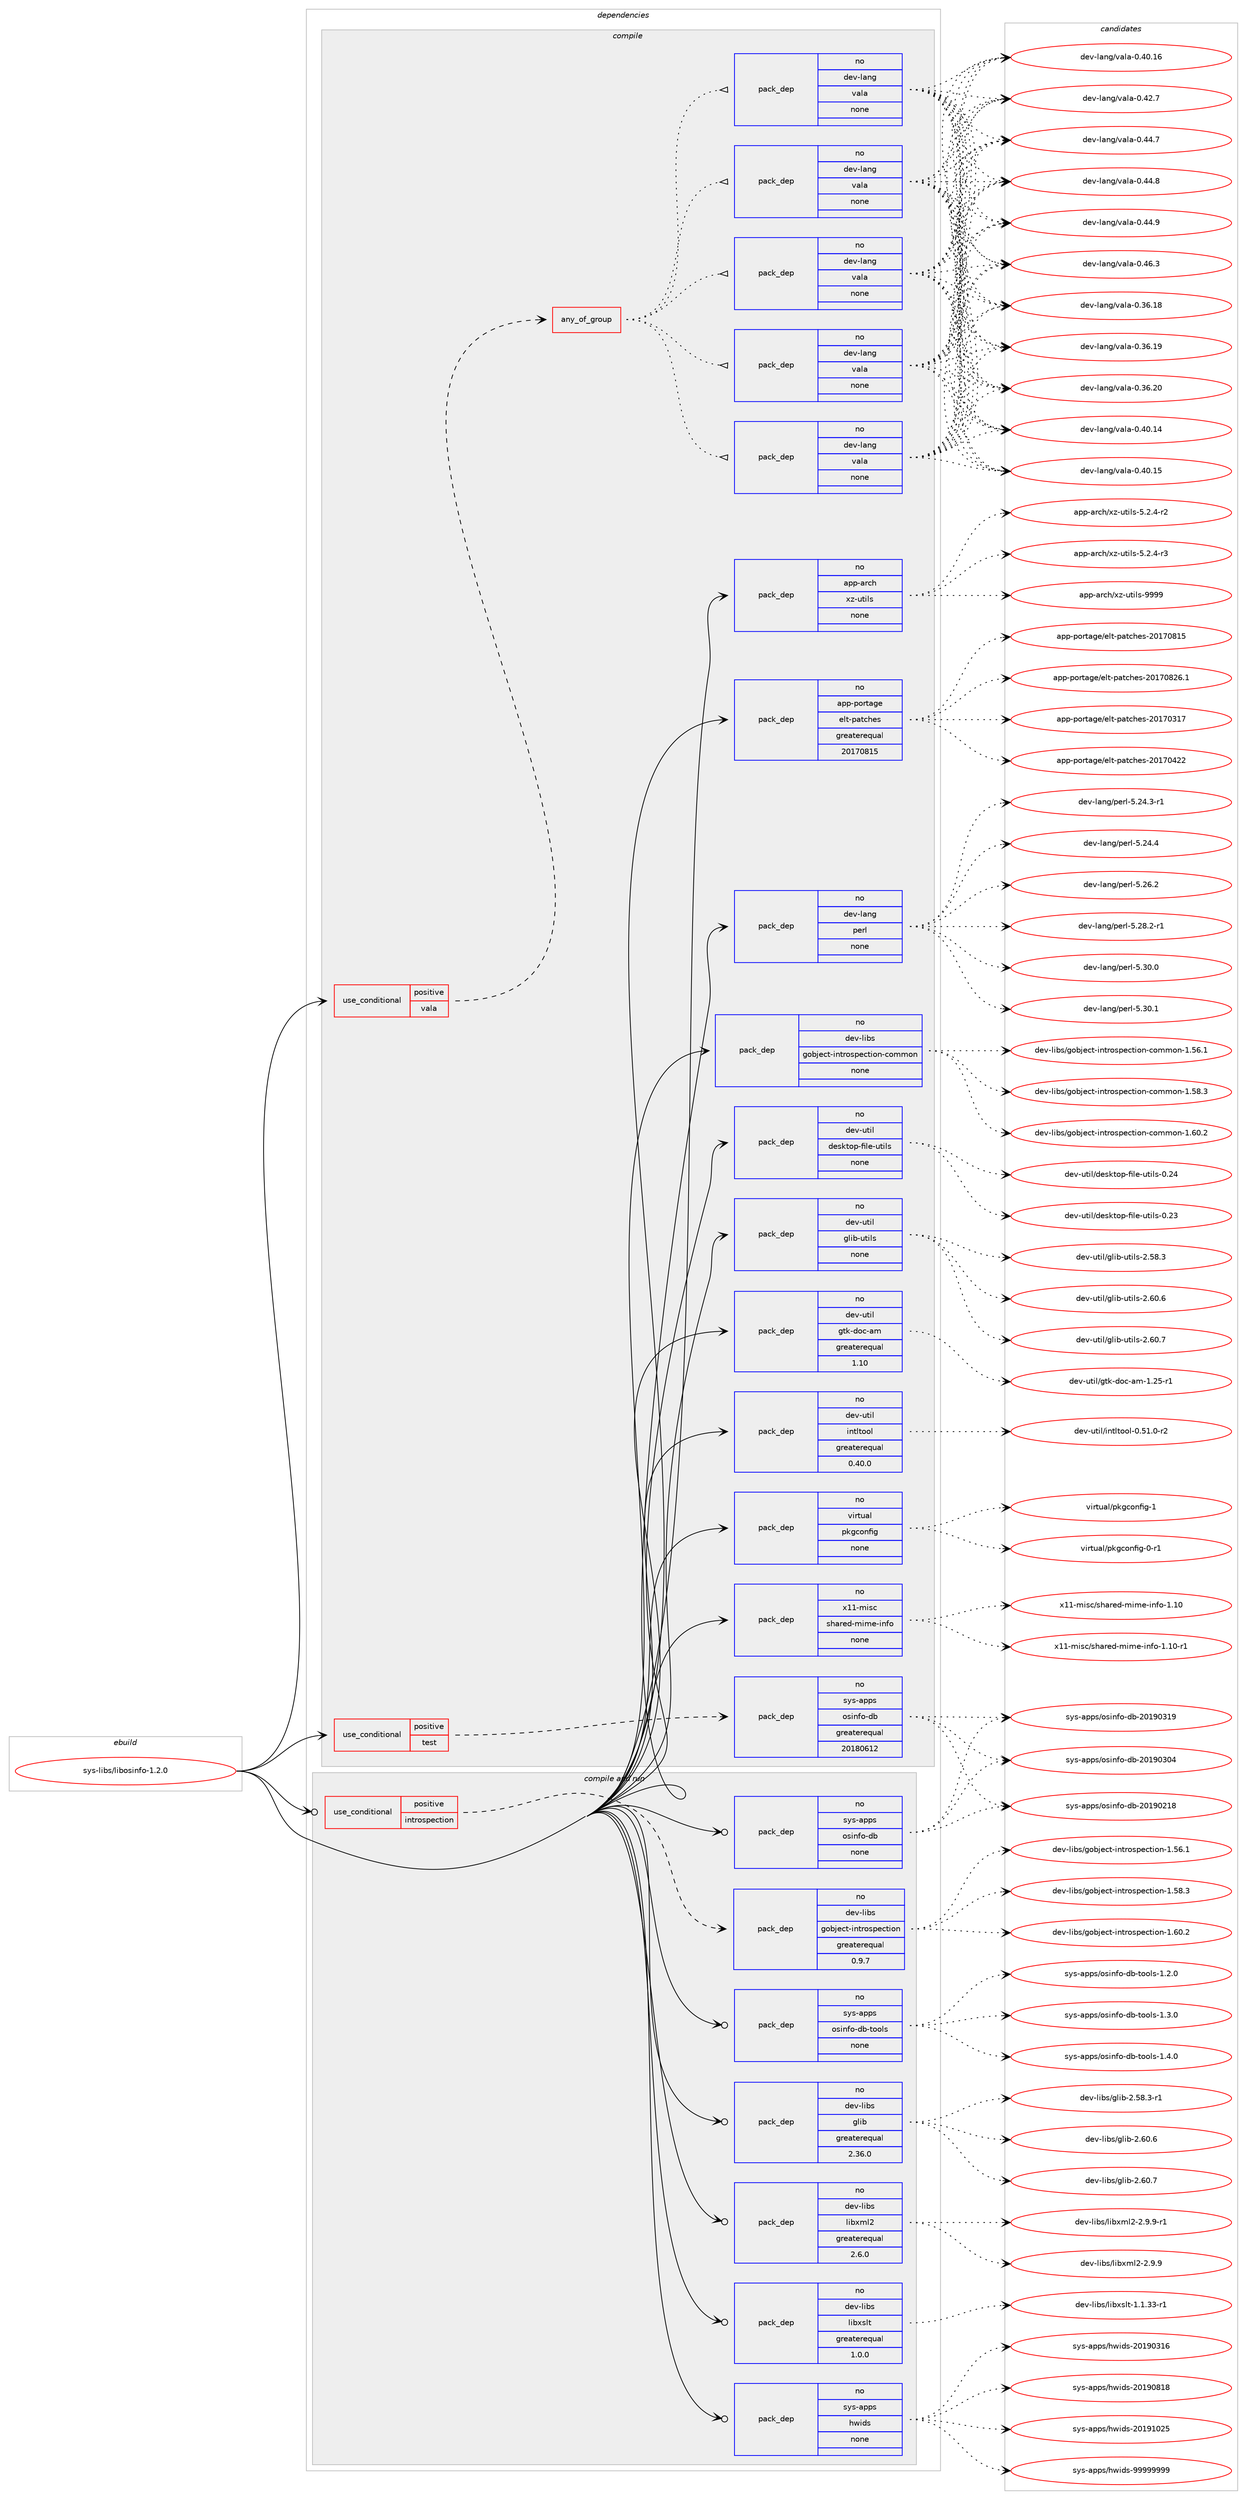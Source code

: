 digraph prolog {

# *************
# Graph options
# *************

newrank=true;
concentrate=true;
compound=true;
graph [rankdir=LR,fontname=Helvetica,fontsize=10,ranksep=1.5];#, ranksep=2.5, nodesep=0.2];
edge  [arrowhead=vee];
node  [fontname=Helvetica,fontsize=10];

# **********
# The ebuild
# **********

subgraph cluster_leftcol {
color=gray;
rank=same;
label=<<i>ebuild</i>>;
id [label="sys-libs/libosinfo-1.2.0", color=red, width=4, href="../sys-libs/libosinfo-1.2.0.svg"];
}

# ****************
# The dependencies
# ****************

subgraph cluster_midcol {
color=gray;
label=<<i>dependencies</i>>;
subgraph cluster_compile {
fillcolor="#eeeeee";
style=filled;
label=<<i>compile</i>>;
subgraph cond215765 {
dependency897967 [label=<<TABLE BORDER="0" CELLBORDER="1" CELLSPACING="0" CELLPADDING="4"><TR><TD ROWSPAN="3" CELLPADDING="10">use_conditional</TD></TR><TR><TD>positive</TD></TR><TR><TD>test</TD></TR></TABLE>>, shape=none, color=red];
subgraph pack666416 {
dependency897968 [label=<<TABLE BORDER="0" CELLBORDER="1" CELLSPACING="0" CELLPADDING="4" WIDTH="220"><TR><TD ROWSPAN="6" CELLPADDING="30">pack_dep</TD></TR><TR><TD WIDTH="110">no</TD></TR><TR><TD>sys-apps</TD></TR><TR><TD>osinfo-db</TD></TR><TR><TD>greaterequal</TD></TR><TR><TD>20180612</TD></TR></TABLE>>, shape=none, color=blue];
}
dependency897967:e -> dependency897968:w [weight=20,style="dashed",arrowhead="vee"];
}
id:e -> dependency897967:w [weight=20,style="solid",arrowhead="vee"];
subgraph cond215766 {
dependency897969 [label=<<TABLE BORDER="0" CELLBORDER="1" CELLSPACING="0" CELLPADDING="4"><TR><TD ROWSPAN="3" CELLPADDING="10">use_conditional</TD></TR><TR><TD>positive</TD></TR><TR><TD>vala</TD></TR></TABLE>>, shape=none, color=red];
subgraph any15231 {
dependency897970 [label=<<TABLE BORDER="0" CELLBORDER="1" CELLSPACING="0" CELLPADDING="4"><TR><TD CELLPADDING="10">any_of_group</TD></TR></TABLE>>, shape=none, color=red];subgraph pack666417 {
dependency897971 [label=<<TABLE BORDER="0" CELLBORDER="1" CELLSPACING="0" CELLPADDING="4" WIDTH="220"><TR><TD ROWSPAN="6" CELLPADDING="30">pack_dep</TD></TR><TR><TD WIDTH="110">no</TD></TR><TR><TD>dev-lang</TD></TR><TR><TD>vala</TD></TR><TR><TD>none</TD></TR><TR><TD></TD></TR></TABLE>>, shape=none, color=blue];
}
dependency897970:e -> dependency897971:w [weight=20,style="dotted",arrowhead="oinv"];
subgraph pack666418 {
dependency897972 [label=<<TABLE BORDER="0" CELLBORDER="1" CELLSPACING="0" CELLPADDING="4" WIDTH="220"><TR><TD ROWSPAN="6" CELLPADDING="30">pack_dep</TD></TR><TR><TD WIDTH="110">no</TD></TR><TR><TD>dev-lang</TD></TR><TR><TD>vala</TD></TR><TR><TD>none</TD></TR><TR><TD></TD></TR></TABLE>>, shape=none, color=blue];
}
dependency897970:e -> dependency897972:w [weight=20,style="dotted",arrowhead="oinv"];
subgraph pack666419 {
dependency897973 [label=<<TABLE BORDER="0" CELLBORDER="1" CELLSPACING="0" CELLPADDING="4" WIDTH="220"><TR><TD ROWSPAN="6" CELLPADDING="30">pack_dep</TD></TR><TR><TD WIDTH="110">no</TD></TR><TR><TD>dev-lang</TD></TR><TR><TD>vala</TD></TR><TR><TD>none</TD></TR><TR><TD></TD></TR></TABLE>>, shape=none, color=blue];
}
dependency897970:e -> dependency897973:w [weight=20,style="dotted",arrowhead="oinv"];
subgraph pack666420 {
dependency897974 [label=<<TABLE BORDER="0" CELLBORDER="1" CELLSPACING="0" CELLPADDING="4" WIDTH="220"><TR><TD ROWSPAN="6" CELLPADDING="30">pack_dep</TD></TR><TR><TD WIDTH="110">no</TD></TR><TR><TD>dev-lang</TD></TR><TR><TD>vala</TD></TR><TR><TD>none</TD></TR><TR><TD></TD></TR></TABLE>>, shape=none, color=blue];
}
dependency897970:e -> dependency897974:w [weight=20,style="dotted",arrowhead="oinv"];
subgraph pack666421 {
dependency897975 [label=<<TABLE BORDER="0" CELLBORDER="1" CELLSPACING="0" CELLPADDING="4" WIDTH="220"><TR><TD ROWSPAN="6" CELLPADDING="30">pack_dep</TD></TR><TR><TD WIDTH="110">no</TD></TR><TR><TD>dev-lang</TD></TR><TR><TD>vala</TD></TR><TR><TD>none</TD></TR><TR><TD></TD></TR></TABLE>>, shape=none, color=blue];
}
dependency897970:e -> dependency897975:w [weight=20,style="dotted",arrowhead="oinv"];
}
dependency897969:e -> dependency897970:w [weight=20,style="dashed",arrowhead="vee"];
}
id:e -> dependency897969:w [weight=20,style="solid",arrowhead="vee"];
subgraph pack666422 {
dependency897976 [label=<<TABLE BORDER="0" CELLBORDER="1" CELLSPACING="0" CELLPADDING="4" WIDTH="220"><TR><TD ROWSPAN="6" CELLPADDING="30">pack_dep</TD></TR><TR><TD WIDTH="110">no</TD></TR><TR><TD>app-arch</TD></TR><TR><TD>xz-utils</TD></TR><TR><TD>none</TD></TR><TR><TD></TD></TR></TABLE>>, shape=none, color=blue];
}
id:e -> dependency897976:w [weight=20,style="solid",arrowhead="vee"];
subgraph pack666423 {
dependency897977 [label=<<TABLE BORDER="0" CELLBORDER="1" CELLSPACING="0" CELLPADDING="4" WIDTH="220"><TR><TD ROWSPAN="6" CELLPADDING="30">pack_dep</TD></TR><TR><TD WIDTH="110">no</TD></TR><TR><TD>app-portage</TD></TR><TR><TD>elt-patches</TD></TR><TR><TD>greaterequal</TD></TR><TR><TD>20170815</TD></TR></TABLE>>, shape=none, color=blue];
}
id:e -> dependency897977:w [weight=20,style="solid",arrowhead="vee"];
subgraph pack666424 {
dependency897978 [label=<<TABLE BORDER="0" CELLBORDER="1" CELLSPACING="0" CELLPADDING="4" WIDTH="220"><TR><TD ROWSPAN="6" CELLPADDING="30">pack_dep</TD></TR><TR><TD WIDTH="110">no</TD></TR><TR><TD>dev-lang</TD></TR><TR><TD>perl</TD></TR><TR><TD>none</TD></TR><TR><TD></TD></TR></TABLE>>, shape=none, color=blue];
}
id:e -> dependency897978:w [weight=20,style="solid",arrowhead="vee"];
subgraph pack666425 {
dependency897979 [label=<<TABLE BORDER="0" CELLBORDER="1" CELLSPACING="0" CELLPADDING="4" WIDTH="220"><TR><TD ROWSPAN="6" CELLPADDING="30">pack_dep</TD></TR><TR><TD WIDTH="110">no</TD></TR><TR><TD>dev-libs</TD></TR><TR><TD>gobject-introspection-common</TD></TR><TR><TD>none</TD></TR><TR><TD></TD></TR></TABLE>>, shape=none, color=blue];
}
id:e -> dependency897979:w [weight=20,style="solid",arrowhead="vee"];
subgraph pack666426 {
dependency897980 [label=<<TABLE BORDER="0" CELLBORDER="1" CELLSPACING="0" CELLPADDING="4" WIDTH="220"><TR><TD ROWSPAN="6" CELLPADDING="30">pack_dep</TD></TR><TR><TD WIDTH="110">no</TD></TR><TR><TD>dev-util</TD></TR><TR><TD>desktop-file-utils</TD></TR><TR><TD>none</TD></TR><TR><TD></TD></TR></TABLE>>, shape=none, color=blue];
}
id:e -> dependency897980:w [weight=20,style="solid",arrowhead="vee"];
subgraph pack666427 {
dependency897981 [label=<<TABLE BORDER="0" CELLBORDER="1" CELLSPACING="0" CELLPADDING="4" WIDTH="220"><TR><TD ROWSPAN="6" CELLPADDING="30">pack_dep</TD></TR><TR><TD WIDTH="110">no</TD></TR><TR><TD>dev-util</TD></TR><TR><TD>glib-utils</TD></TR><TR><TD>none</TD></TR><TR><TD></TD></TR></TABLE>>, shape=none, color=blue];
}
id:e -> dependency897981:w [weight=20,style="solid",arrowhead="vee"];
subgraph pack666428 {
dependency897982 [label=<<TABLE BORDER="0" CELLBORDER="1" CELLSPACING="0" CELLPADDING="4" WIDTH="220"><TR><TD ROWSPAN="6" CELLPADDING="30">pack_dep</TD></TR><TR><TD WIDTH="110">no</TD></TR><TR><TD>dev-util</TD></TR><TR><TD>gtk-doc-am</TD></TR><TR><TD>greaterequal</TD></TR><TR><TD>1.10</TD></TR></TABLE>>, shape=none, color=blue];
}
id:e -> dependency897982:w [weight=20,style="solid",arrowhead="vee"];
subgraph pack666429 {
dependency897983 [label=<<TABLE BORDER="0" CELLBORDER="1" CELLSPACING="0" CELLPADDING="4" WIDTH="220"><TR><TD ROWSPAN="6" CELLPADDING="30">pack_dep</TD></TR><TR><TD WIDTH="110">no</TD></TR><TR><TD>dev-util</TD></TR><TR><TD>intltool</TD></TR><TR><TD>greaterequal</TD></TR><TR><TD>0.40.0</TD></TR></TABLE>>, shape=none, color=blue];
}
id:e -> dependency897983:w [weight=20,style="solid",arrowhead="vee"];
subgraph pack666430 {
dependency897984 [label=<<TABLE BORDER="0" CELLBORDER="1" CELLSPACING="0" CELLPADDING="4" WIDTH="220"><TR><TD ROWSPAN="6" CELLPADDING="30">pack_dep</TD></TR><TR><TD WIDTH="110">no</TD></TR><TR><TD>virtual</TD></TR><TR><TD>pkgconfig</TD></TR><TR><TD>none</TD></TR><TR><TD></TD></TR></TABLE>>, shape=none, color=blue];
}
id:e -> dependency897984:w [weight=20,style="solid",arrowhead="vee"];
subgraph pack666431 {
dependency897985 [label=<<TABLE BORDER="0" CELLBORDER="1" CELLSPACING="0" CELLPADDING="4" WIDTH="220"><TR><TD ROWSPAN="6" CELLPADDING="30">pack_dep</TD></TR><TR><TD WIDTH="110">no</TD></TR><TR><TD>x11-misc</TD></TR><TR><TD>shared-mime-info</TD></TR><TR><TD>none</TD></TR><TR><TD></TD></TR></TABLE>>, shape=none, color=blue];
}
id:e -> dependency897985:w [weight=20,style="solid",arrowhead="vee"];
}
subgraph cluster_compileandrun {
fillcolor="#eeeeee";
style=filled;
label=<<i>compile and run</i>>;
subgraph cond215767 {
dependency897986 [label=<<TABLE BORDER="0" CELLBORDER="1" CELLSPACING="0" CELLPADDING="4"><TR><TD ROWSPAN="3" CELLPADDING="10">use_conditional</TD></TR><TR><TD>positive</TD></TR><TR><TD>introspection</TD></TR></TABLE>>, shape=none, color=red];
subgraph pack666432 {
dependency897987 [label=<<TABLE BORDER="0" CELLBORDER="1" CELLSPACING="0" CELLPADDING="4" WIDTH="220"><TR><TD ROWSPAN="6" CELLPADDING="30">pack_dep</TD></TR><TR><TD WIDTH="110">no</TD></TR><TR><TD>dev-libs</TD></TR><TR><TD>gobject-introspection</TD></TR><TR><TD>greaterequal</TD></TR><TR><TD>0.9.7</TD></TR></TABLE>>, shape=none, color=blue];
}
dependency897986:e -> dependency897987:w [weight=20,style="dashed",arrowhead="vee"];
}
id:e -> dependency897986:w [weight=20,style="solid",arrowhead="odotvee"];
subgraph pack666433 {
dependency897988 [label=<<TABLE BORDER="0" CELLBORDER="1" CELLSPACING="0" CELLPADDING="4" WIDTH="220"><TR><TD ROWSPAN="6" CELLPADDING="30">pack_dep</TD></TR><TR><TD WIDTH="110">no</TD></TR><TR><TD>dev-libs</TD></TR><TR><TD>glib</TD></TR><TR><TD>greaterequal</TD></TR><TR><TD>2.36.0</TD></TR></TABLE>>, shape=none, color=blue];
}
id:e -> dependency897988:w [weight=20,style="solid",arrowhead="odotvee"];
subgraph pack666434 {
dependency897989 [label=<<TABLE BORDER="0" CELLBORDER="1" CELLSPACING="0" CELLPADDING="4" WIDTH="220"><TR><TD ROWSPAN="6" CELLPADDING="30">pack_dep</TD></TR><TR><TD WIDTH="110">no</TD></TR><TR><TD>dev-libs</TD></TR><TR><TD>libxml2</TD></TR><TR><TD>greaterequal</TD></TR><TR><TD>2.6.0</TD></TR></TABLE>>, shape=none, color=blue];
}
id:e -> dependency897989:w [weight=20,style="solid",arrowhead="odotvee"];
subgraph pack666435 {
dependency897990 [label=<<TABLE BORDER="0" CELLBORDER="1" CELLSPACING="0" CELLPADDING="4" WIDTH="220"><TR><TD ROWSPAN="6" CELLPADDING="30">pack_dep</TD></TR><TR><TD WIDTH="110">no</TD></TR><TR><TD>dev-libs</TD></TR><TR><TD>libxslt</TD></TR><TR><TD>greaterequal</TD></TR><TR><TD>1.0.0</TD></TR></TABLE>>, shape=none, color=blue];
}
id:e -> dependency897990:w [weight=20,style="solid",arrowhead="odotvee"];
subgraph pack666436 {
dependency897991 [label=<<TABLE BORDER="0" CELLBORDER="1" CELLSPACING="0" CELLPADDING="4" WIDTH="220"><TR><TD ROWSPAN="6" CELLPADDING="30">pack_dep</TD></TR><TR><TD WIDTH="110">no</TD></TR><TR><TD>sys-apps</TD></TR><TR><TD>hwids</TD></TR><TR><TD>none</TD></TR><TR><TD></TD></TR></TABLE>>, shape=none, color=blue];
}
id:e -> dependency897991:w [weight=20,style="solid",arrowhead="odotvee"];
subgraph pack666437 {
dependency897992 [label=<<TABLE BORDER="0" CELLBORDER="1" CELLSPACING="0" CELLPADDING="4" WIDTH="220"><TR><TD ROWSPAN="6" CELLPADDING="30">pack_dep</TD></TR><TR><TD WIDTH="110">no</TD></TR><TR><TD>sys-apps</TD></TR><TR><TD>osinfo-db</TD></TR><TR><TD>none</TD></TR><TR><TD></TD></TR></TABLE>>, shape=none, color=blue];
}
id:e -> dependency897992:w [weight=20,style="solid",arrowhead="odotvee"];
subgraph pack666438 {
dependency897993 [label=<<TABLE BORDER="0" CELLBORDER="1" CELLSPACING="0" CELLPADDING="4" WIDTH="220"><TR><TD ROWSPAN="6" CELLPADDING="30">pack_dep</TD></TR><TR><TD WIDTH="110">no</TD></TR><TR><TD>sys-apps</TD></TR><TR><TD>osinfo-db-tools</TD></TR><TR><TD>none</TD></TR><TR><TD></TD></TR></TABLE>>, shape=none, color=blue];
}
id:e -> dependency897993:w [weight=20,style="solid",arrowhead="odotvee"];
}
subgraph cluster_run {
fillcolor="#eeeeee";
style=filled;
label=<<i>run</i>>;
}
}

# **************
# The candidates
# **************

subgraph cluster_choices {
rank=same;
color=gray;
label=<<i>candidates</i>>;

subgraph choice666416 {
color=black;
nodesep=1;
choice1151211154597112112115471111151051101021114510098455048495748504956 [label="sys-apps/osinfo-db-20190218", color=red, width=4,href="../sys-apps/osinfo-db-20190218.svg"];
choice1151211154597112112115471111151051101021114510098455048495748514852 [label="sys-apps/osinfo-db-20190304", color=red, width=4,href="../sys-apps/osinfo-db-20190304.svg"];
choice1151211154597112112115471111151051101021114510098455048495748514957 [label="sys-apps/osinfo-db-20190319", color=red, width=4,href="../sys-apps/osinfo-db-20190319.svg"];
dependency897968:e -> choice1151211154597112112115471111151051101021114510098455048495748504956:w [style=dotted,weight="100"];
dependency897968:e -> choice1151211154597112112115471111151051101021114510098455048495748514852:w [style=dotted,weight="100"];
dependency897968:e -> choice1151211154597112112115471111151051101021114510098455048495748514957:w [style=dotted,weight="100"];
}
subgraph choice666417 {
color=black;
nodesep=1;
choice10010111845108971101034711897108974548465154464956 [label="dev-lang/vala-0.36.18", color=red, width=4,href="../dev-lang/vala-0.36.18.svg"];
choice10010111845108971101034711897108974548465154464957 [label="dev-lang/vala-0.36.19", color=red, width=4,href="../dev-lang/vala-0.36.19.svg"];
choice10010111845108971101034711897108974548465154465048 [label="dev-lang/vala-0.36.20", color=red, width=4,href="../dev-lang/vala-0.36.20.svg"];
choice10010111845108971101034711897108974548465248464952 [label="dev-lang/vala-0.40.14", color=red, width=4,href="../dev-lang/vala-0.40.14.svg"];
choice10010111845108971101034711897108974548465248464953 [label="dev-lang/vala-0.40.15", color=red, width=4,href="../dev-lang/vala-0.40.15.svg"];
choice10010111845108971101034711897108974548465248464954 [label="dev-lang/vala-0.40.16", color=red, width=4,href="../dev-lang/vala-0.40.16.svg"];
choice100101118451089711010347118971089745484652504655 [label="dev-lang/vala-0.42.7", color=red, width=4,href="../dev-lang/vala-0.42.7.svg"];
choice100101118451089711010347118971089745484652524655 [label="dev-lang/vala-0.44.7", color=red, width=4,href="../dev-lang/vala-0.44.7.svg"];
choice100101118451089711010347118971089745484652524656 [label="dev-lang/vala-0.44.8", color=red, width=4,href="../dev-lang/vala-0.44.8.svg"];
choice100101118451089711010347118971089745484652524657 [label="dev-lang/vala-0.44.9", color=red, width=4,href="../dev-lang/vala-0.44.9.svg"];
choice100101118451089711010347118971089745484652544651 [label="dev-lang/vala-0.46.3", color=red, width=4,href="../dev-lang/vala-0.46.3.svg"];
dependency897971:e -> choice10010111845108971101034711897108974548465154464956:w [style=dotted,weight="100"];
dependency897971:e -> choice10010111845108971101034711897108974548465154464957:w [style=dotted,weight="100"];
dependency897971:e -> choice10010111845108971101034711897108974548465154465048:w [style=dotted,weight="100"];
dependency897971:e -> choice10010111845108971101034711897108974548465248464952:w [style=dotted,weight="100"];
dependency897971:e -> choice10010111845108971101034711897108974548465248464953:w [style=dotted,weight="100"];
dependency897971:e -> choice10010111845108971101034711897108974548465248464954:w [style=dotted,weight="100"];
dependency897971:e -> choice100101118451089711010347118971089745484652504655:w [style=dotted,weight="100"];
dependency897971:e -> choice100101118451089711010347118971089745484652524655:w [style=dotted,weight="100"];
dependency897971:e -> choice100101118451089711010347118971089745484652524656:w [style=dotted,weight="100"];
dependency897971:e -> choice100101118451089711010347118971089745484652524657:w [style=dotted,weight="100"];
dependency897971:e -> choice100101118451089711010347118971089745484652544651:w [style=dotted,weight="100"];
}
subgraph choice666418 {
color=black;
nodesep=1;
choice10010111845108971101034711897108974548465154464956 [label="dev-lang/vala-0.36.18", color=red, width=4,href="../dev-lang/vala-0.36.18.svg"];
choice10010111845108971101034711897108974548465154464957 [label="dev-lang/vala-0.36.19", color=red, width=4,href="../dev-lang/vala-0.36.19.svg"];
choice10010111845108971101034711897108974548465154465048 [label="dev-lang/vala-0.36.20", color=red, width=4,href="../dev-lang/vala-0.36.20.svg"];
choice10010111845108971101034711897108974548465248464952 [label="dev-lang/vala-0.40.14", color=red, width=4,href="../dev-lang/vala-0.40.14.svg"];
choice10010111845108971101034711897108974548465248464953 [label="dev-lang/vala-0.40.15", color=red, width=4,href="../dev-lang/vala-0.40.15.svg"];
choice10010111845108971101034711897108974548465248464954 [label="dev-lang/vala-0.40.16", color=red, width=4,href="../dev-lang/vala-0.40.16.svg"];
choice100101118451089711010347118971089745484652504655 [label="dev-lang/vala-0.42.7", color=red, width=4,href="../dev-lang/vala-0.42.7.svg"];
choice100101118451089711010347118971089745484652524655 [label="dev-lang/vala-0.44.7", color=red, width=4,href="../dev-lang/vala-0.44.7.svg"];
choice100101118451089711010347118971089745484652524656 [label="dev-lang/vala-0.44.8", color=red, width=4,href="../dev-lang/vala-0.44.8.svg"];
choice100101118451089711010347118971089745484652524657 [label="dev-lang/vala-0.44.9", color=red, width=4,href="../dev-lang/vala-0.44.9.svg"];
choice100101118451089711010347118971089745484652544651 [label="dev-lang/vala-0.46.3", color=red, width=4,href="../dev-lang/vala-0.46.3.svg"];
dependency897972:e -> choice10010111845108971101034711897108974548465154464956:w [style=dotted,weight="100"];
dependency897972:e -> choice10010111845108971101034711897108974548465154464957:w [style=dotted,weight="100"];
dependency897972:e -> choice10010111845108971101034711897108974548465154465048:w [style=dotted,weight="100"];
dependency897972:e -> choice10010111845108971101034711897108974548465248464952:w [style=dotted,weight="100"];
dependency897972:e -> choice10010111845108971101034711897108974548465248464953:w [style=dotted,weight="100"];
dependency897972:e -> choice10010111845108971101034711897108974548465248464954:w [style=dotted,weight="100"];
dependency897972:e -> choice100101118451089711010347118971089745484652504655:w [style=dotted,weight="100"];
dependency897972:e -> choice100101118451089711010347118971089745484652524655:w [style=dotted,weight="100"];
dependency897972:e -> choice100101118451089711010347118971089745484652524656:w [style=dotted,weight="100"];
dependency897972:e -> choice100101118451089711010347118971089745484652524657:w [style=dotted,weight="100"];
dependency897972:e -> choice100101118451089711010347118971089745484652544651:w [style=dotted,weight="100"];
}
subgraph choice666419 {
color=black;
nodesep=1;
choice10010111845108971101034711897108974548465154464956 [label="dev-lang/vala-0.36.18", color=red, width=4,href="../dev-lang/vala-0.36.18.svg"];
choice10010111845108971101034711897108974548465154464957 [label="dev-lang/vala-0.36.19", color=red, width=4,href="../dev-lang/vala-0.36.19.svg"];
choice10010111845108971101034711897108974548465154465048 [label="dev-lang/vala-0.36.20", color=red, width=4,href="../dev-lang/vala-0.36.20.svg"];
choice10010111845108971101034711897108974548465248464952 [label="dev-lang/vala-0.40.14", color=red, width=4,href="../dev-lang/vala-0.40.14.svg"];
choice10010111845108971101034711897108974548465248464953 [label="dev-lang/vala-0.40.15", color=red, width=4,href="../dev-lang/vala-0.40.15.svg"];
choice10010111845108971101034711897108974548465248464954 [label="dev-lang/vala-0.40.16", color=red, width=4,href="../dev-lang/vala-0.40.16.svg"];
choice100101118451089711010347118971089745484652504655 [label="dev-lang/vala-0.42.7", color=red, width=4,href="../dev-lang/vala-0.42.7.svg"];
choice100101118451089711010347118971089745484652524655 [label="dev-lang/vala-0.44.7", color=red, width=4,href="../dev-lang/vala-0.44.7.svg"];
choice100101118451089711010347118971089745484652524656 [label="dev-lang/vala-0.44.8", color=red, width=4,href="../dev-lang/vala-0.44.8.svg"];
choice100101118451089711010347118971089745484652524657 [label="dev-lang/vala-0.44.9", color=red, width=4,href="../dev-lang/vala-0.44.9.svg"];
choice100101118451089711010347118971089745484652544651 [label="dev-lang/vala-0.46.3", color=red, width=4,href="../dev-lang/vala-0.46.3.svg"];
dependency897973:e -> choice10010111845108971101034711897108974548465154464956:w [style=dotted,weight="100"];
dependency897973:e -> choice10010111845108971101034711897108974548465154464957:w [style=dotted,weight="100"];
dependency897973:e -> choice10010111845108971101034711897108974548465154465048:w [style=dotted,weight="100"];
dependency897973:e -> choice10010111845108971101034711897108974548465248464952:w [style=dotted,weight="100"];
dependency897973:e -> choice10010111845108971101034711897108974548465248464953:w [style=dotted,weight="100"];
dependency897973:e -> choice10010111845108971101034711897108974548465248464954:w [style=dotted,weight="100"];
dependency897973:e -> choice100101118451089711010347118971089745484652504655:w [style=dotted,weight="100"];
dependency897973:e -> choice100101118451089711010347118971089745484652524655:w [style=dotted,weight="100"];
dependency897973:e -> choice100101118451089711010347118971089745484652524656:w [style=dotted,weight="100"];
dependency897973:e -> choice100101118451089711010347118971089745484652524657:w [style=dotted,weight="100"];
dependency897973:e -> choice100101118451089711010347118971089745484652544651:w [style=dotted,weight="100"];
}
subgraph choice666420 {
color=black;
nodesep=1;
choice10010111845108971101034711897108974548465154464956 [label="dev-lang/vala-0.36.18", color=red, width=4,href="../dev-lang/vala-0.36.18.svg"];
choice10010111845108971101034711897108974548465154464957 [label="dev-lang/vala-0.36.19", color=red, width=4,href="../dev-lang/vala-0.36.19.svg"];
choice10010111845108971101034711897108974548465154465048 [label="dev-lang/vala-0.36.20", color=red, width=4,href="../dev-lang/vala-0.36.20.svg"];
choice10010111845108971101034711897108974548465248464952 [label="dev-lang/vala-0.40.14", color=red, width=4,href="../dev-lang/vala-0.40.14.svg"];
choice10010111845108971101034711897108974548465248464953 [label="dev-lang/vala-0.40.15", color=red, width=4,href="../dev-lang/vala-0.40.15.svg"];
choice10010111845108971101034711897108974548465248464954 [label="dev-lang/vala-0.40.16", color=red, width=4,href="../dev-lang/vala-0.40.16.svg"];
choice100101118451089711010347118971089745484652504655 [label="dev-lang/vala-0.42.7", color=red, width=4,href="../dev-lang/vala-0.42.7.svg"];
choice100101118451089711010347118971089745484652524655 [label="dev-lang/vala-0.44.7", color=red, width=4,href="../dev-lang/vala-0.44.7.svg"];
choice100101118451089711010347118971089745484652524656 [label="dev-lang/vala-0.44.8", color=red, width=4,href="../dev-lang/vala-0.44.8.svg"];
choice100101118451089711010347118971089745484652524657 [label="dev-lang/vala-0.44.9", color=red, width=4,href="../dev-lang/vala-0.44.9.svg"];
choice100101118451089711010347118971089745484652544651 [label="dev-lang/vala-0.46.3", color=red, width=4,href="../dev-lang/vala-0.46.3.svg"];
dependency897974:e -> choice10010111845108971101034711897108974548465154464956:w [style=dotted,weight="100"];
dependency897974:e -> choice10010111845108971101034711897108974548465154464957:w [style=dotted,weight="100"];
dependency897974:e -> choice10010111845108971101034711897108974548465154465048:w [style=dotted,weight="100"];
dependency897974:e -> choice10010111845108971101034711897108974548465248464952:w [style=dotted,weight="100"];
dependency897974:e -> choice10010111845108971101034711897108974548465248464953:w [style=dotted,weight="100"];
dependency897974:e -> choice10010111845108971101034711897108974548465248464954:w [style=dotted,weight="100"];
dependency897974:e -> choice100101118451089711010347118971089745484652504655:w [style=dotted,weight="100"];
dependency897974:e -> choice100101118451089711010347118971089745484652524655:w [style=dotted,weight="100"];
dependency897974:e -> choice100101118451089711010347118971089745484652524656:w [style=dotted,weight="100"];
dependency897974:e -> choice100101118451089711010347118971089745484652524657:w [style=dotted,weight="100"];
dependency897974:e -> choice100101118451089711010347118971089745484652544651:w [style=dotted,weight="100"];
}
subgraph choice666421 {
color=black;
nodesep=1;
choice10010111845108971101034711897108974548465154464956 [label="dev-lang/vala-0.36.18", color=red, width=4,href="../dev-lang/vala-0.36.18.svg"];
choice10010111845108971101034711897108974548465154464957 [label="dev-lang/vala-0.36.19", color=red, width=4,href="../dev-lang/vala-0.36.19.svg"];
choice10010111845108971101034711897108974548465154465048 [label="dev-lang/vala-0.36.20", color=red, width=4,href="../dev-lang/vala-0.36.20.svg"];
choice10010111845108971101034711897108974548465248464952 [label="dev-lang/vala-0.40.14", color=red, width=4,href="../dev-lang/vala-0.40.14.svg"];
choice10010111845108971101034711897108974548465248464953 [label="dev-lang/vala-0.40.15", color=red, width=4,href="../dev-lang/vala-0.40.15.svg"];
choice10010111845108971101034711897108974548465248464954 [label="dev-lang/vala-0.40.16", color=red, width=4,href="../dev-lang/vala-0.40.16.svg"];
choice100101118451089711010347118971089745484652504655 [label="dev-lang/vala-0.42.7", color=red, width=4,href="../dev-lang/vala-0.42.7.svg"];
choice100101118451089711010347118971089745484652524655 [label="dev-lang/vala-0.44.7", color=red, width=4,href="../dev-lang/vala-0.44.7.svg"];
choice100101118451089711010347118971089745484652524656 [label="dev-lang/vala-0.44.8", color=red, width=4,href="../dev-lang/vala-0.44.8.svg"];
choice100101118451089711010347118971089745484652524657 [label="dev-lang/vala-0.44.9", color=red, width=4,href="../dev-lang/vala-0.44.9.svg"];
choice100101118451089711010347118971089745484652544651 [label="dev-lang/vala-0.46.3", color=red, width=4,href="../dev-lang/vala-0.46.3.svg"];
dependency897975:e -> choice10010111845108971101034711897108974548465154464956:w [style=dotted,weight="100"];
dependency897975:e -> choice10010111845108971101034711897108974548465154464957:w [style=dotted,weight="100"];
dependency897975:e -> choice10010111845108971101034711897108974548465154465048:w [style=dotted,weight="100"];
dependency897975:e -> choice10010111845108971101034711897108974548465248464952:w [style=dotted,weight="100"];
dependency897975:e -> choice10010111845108971101034711897108974548465248464953:w [style=dotted,weight="100"];
dependency897975:e -> choice10010111845108971101034711897108974548465248464954:w [style=dotted,weight="100"];
dependency897975:e -> choice100101118451089711010347118971089745484652504655:w [style=dotted,weight="100"];
dependency897975:e -> choice100101118451089711010347118971089745484652524655:w [style=dotted,weight="100"];
dependency897975:e -> choice100101118451089711010347118971089745484652524656:w [style=dotted,weight="100"];
dependency897975:e -> choice100101118451089711010347118971089745484652524657:w [style=dotted,weight="100"];
dependency897975:e -> choice100101118451089711010347118971089745484652544651:w [style=dotted,weight="100"];
}
subgraph choice666422 {
color=black;
nodesep=1;
choice9711211245971149910447120122451171161051081154553465046524511450 [label="app-arch/xz-utils-5.2.4-r2", color=red, width=4,href="../app-arch/xz-utils-5.2.4-r2.svg"];
choice9711211245971149910447120122451171161051081154553465046524511451 [label="app-arch/xz-utils-5.2.4-r3", color=red, width=4,href="../app-arch/xz-utils-5.2.4-r3.svg"];
choice9711211245971149910447120122451171161051081154557575757 [label="app-arch/xz-utils-9999", color=red, width=4,href="../app-arch/xz-utils-9999.svg"];
dependency897976:e -> choice9711211245971149910447120122451171161051081154553465046524511450:w [style=dotted,weight="100"];
dependency897976:e -> choice9711211245971149910447120122451171161051081154553465046524511451:w [style=dotted,weight="100"];
dependency897976:e -> choice9711211245971149910447120122451171161051081154557575757:w [style=dotted,weight="100"];
}
subgraph choice666423 {
color=black;
nodesep=1;
choice97112112451121111141169710310147101108116451129711699104101115455048495548514955 [label="app-portage/elt-patches-20170317", color=red, width=4,href="../app-portage/elt-patches-20170317.svg"];
choice97112112451121111141169710310147101108116451129711699104101115455048495548525050 [label="app-portage/elt-patches-20170422", color=red, width=4,href="../app-portage/elt-patches-20170422.svg"];
choice97112112451121111141169710310147101108116451129711699104101115455048495548564953 [label="app-portage/elt-patches-20170815", color=red, width=4,href="../app-portage/elt-patches-20170815.svg"];
choice971121124511211111411697103101471011081164511297116991041011154550484955485650544649 [label="app-portage/elt-patches-20170826.1", color=red, width=4,href="../app-portage/elt-patches-20170826.1.svg"];
dependency897977:e -> choice97112112451121111141169710310147101108116451129711699104101115455048495548514955:w [style=dotted,weight="100"];
dependency897977:e -> choice97112112451121111141169710310147101108116451129711699104101115455048495548525050:w [style=dotted,weight="100"];
dependency897977:e -> choice97112112451121111141169710310147101108116451129711699104101115455048495548564953:w [style=dotted,weight="100"];
dependency897977:e -> choice971121124511211111411697103101471011081164511297116991041011154550484955485650544649:w [style=dotted,weight="100"];
}
subgraph choice666424 {
color=black;
nodesep=1;
choice100101118451089711010347112101114108455346505246514511449 [label="dev-lang/perl-5.24.3-r1", color=red, width=4,href="../dev-lang/perl-5.24.3-r1.svg"];
choice10010111845108971101034711210111410845534650524652 [label="dev-lang/perl-5.24.4", color=red, width=4,href="../dev-lang/perl-5.24.4.svg"];
choice10010111845108971101034711210111410845534650544650 [label="dev-lang/perl-5.26.2", color=red, width=4,href="../dev-lang/perl-5.26.2.svg"];
choice100101118451089711010347112101114108455346505646504511449 [label="dev-lang/perl-5.28.2-r1", color=red, width=4,href="../dev-lang/perl-5.28.2-r1.svg"];
choice10010111845108971101034711210111410845534651484648 [label="dev-lang/perl-5.30.0", color=red, width=4,href="../dev-lang/perl-5.30.0.svg"];
choice10010111845108971101034711210111410845534651484649 [label="dev-lang/perl-5.30.1", color=red, width=4,href="../dev-lang/perl-5.30.1.svg"];
dependency897978:e -> choice100101118451089711010347112101114108455346505246514511449:w [style=dotted,weight="100"];
dependency897978:e -> choice10010111845108971101034711210111410845534650524652:w [style=dotted,weight="100"];
dependency897978:e -> choice10010111845108971101034711210111410845534650544650:w [style=dotted,weight="100"];
dependency897978:e -> choice100101118451089711010347112101114108455346505646504511449:w [style=dotted,weight="100"];
dependency897978:e -> choice10010111845108971101034711210111410845534651484648:w [style=dotted,weight="100"];
dependency897978:e -> choice10010111845108971101034711210111410845534651484649:w [style=dotted,weight="100"];
}
subgraph choice666425 {
color=black;
nodesep=1;
choice10010111845108105981154710311198106101991164510511011611411111511210199116105111110459911110910911111045494653544649 [label="dev-libs/gobject-introspection-common-1.56.1", color=red, width=4,href="../dev-libs/gobject-introspection-common-1.56.1.svg"];
choice10010111845108105981154710311198106101991164510511011611411111511210199116105111110459911110910911111045494653564651 [label="dev-libs/gobject-introspection-common-1.58.3", color=red, width=4,href="../dev-libs/gobject-introspection-common-1.58.3.svg"];
choice10010111845108105981154710311198106101991164510511011611411111511210199116105111110459911110910911111045494654484650 [label="dev-libs/gobject-introspection-common-1.60.2", color=red, width=4,href="../dev-libs/gobject-introspection-common-1.60.2.svg"];
dependency897979:e -> choice10010111845108105981154710311198106101991164510511011611411111511210199116105111110459911110910911111045494653544649:w [style=dotted,weight="100"];
dependency897979:e -> choice10010111845108105981154710311198106101991164510511011611411111511210199116105111110459911110910911111045494653564651:w [style=dotted,weight="100"];
dependency897979:e -> choice10010111845108105981154710311198106101991164510511011611411111511210199116105111110459911110910911111045494654484650:w [style=dotted,weight="100"];
}
subgraph choice666426 {
color=black;
nodesep=1;
choice100101118451171161051084710010111510711611111245102105108101451171161051081154548465051 [label="dev-util/desktop-file-utils-0.23", color=red, width=4,href="../dev-util/desktop-file-utils-0.23.svg"];
choice100101118451171161051084710010111510711611111245102105108101451171161051081154548465052 [label="dev-util/desktop-file-utils-0.24", color=red, width=4,href="../dev-util/desktop-file-utils-0.24.svg"];
dependency897980:e -> choice100101118451171161051084710010111510711611111245102105108101451171161051081154548465051:w [style=dotted,weight="100"];
dependency897980:e -> choice100101118451171161051084710010111510711611111245102105108101451171161051081154548465052:w [style=dotted,weight="100"];
}
subgraph choice666427 {
color=black;
nodesep=1;
choice1001011184511711610510847103108105984511711610510811545504653564651 [label="dev-util/glib-utils-2.58.3", color=red, width=4,href="../dev-util/glib-utils-2.58.3.svg"];
choice1001011184511711610510847103108105984511711610510811545504654484654 [label="dev-util/glib-utils-2.60.6", color=red, width=4,href="../dev-util/glib-utils-2.60.6.svg"];
choice1001011184511711610510847103108105984511711610510811545504654484655 [label="dev-util/glib-utils-2.60.7", color=red, width=4,href="../dev-util/glib-utils-2.60.7.svg"];
dependency897981:e -> choice1001011184511711610510847103108105984511711610510811545504653564651:w [style=dotted,weight="100"];
dependency897981:e -> choice1001011184511711610510847103108105984511711610510811545504654484654:w [style=dotted,weight="100"];
dependency897981:e -> choice1001011184511711610510847103108105984511711610510811545504654484655:w [style=dotted,weight="100"];
}
subgraph choice666428 {
color=black;
nodesep=1;
choice10010111845117116105108471031161074510011199459710945494650534511449 [label="dev-util/gtk-doc-am-1.25-r1", color=red, width=4,href="../dev-util/gtk-doc-am-1.25-r1.svg"];
dependency897982:e -> choice10010111845117116105108471031161074510011199459710945494650534511449:w [style=dotted,weight="100"];
}
subgraph choice666429 {
color=black;
nodesep=1;
choice1001011184511711610510847105110116108116111111108454846534946484511450 [label="dev-util/intltool-0.51.0-r2", color=red, width=4,href="../dev-util/intltool-0.51.0-r2.svg"];
dependency897983:e -> choice1001011184511711610510847105110116108116111111108454846534946484511450:w [style=dotted,weight="100"];
}
subgraph choice666430 {
color=black;
nodesep=1;
choice11810511411611797108471121071039911111010210510345484511449 [label="virtual/pkgconfig-0-r1", color=red, width=4,href="../virtual/pkgconfig-0-r1.svg"];
choice1181051141161179710847112107103991111101021051034549 [label="virtual/pkgconfig-1", color=red, width=4,href="../virtual/pkgconfig-1.svg"];
dependency897984:e -> choice11810511411611797108471121071039911111010210510345484511449:w [style=dotted,weight="100"];
dependency897984:e -> choice1181051141161179710847112107103991111101021051034549:w [style=dotted,weight="100"];
}
subgraph choice666431 {
color=black;
nodesep=1;
choice12049494510910511599471151049711410110045109105109101451051101021114549464948 [label="x11-misc/shared-mime-info-1.10", color=red, width=4,href="../x11-misc/shared-mime-info-1.10.svg"];
choice120494945109105115994711510497114101100451091051091014510511010211145494649484511449 [label="x11-misc/shared-mime-info-1.10-r1", color=red, width=4,href="../x11-misc/shared-mime-info-1.10-r1.svg"];
dependency897985:e -> choice12049494510910511599471151049711410110045109105109101451051101021114549464948:w [style=dotted,weight="100"];
dependency897985:e -> choice120494945109105115994711510497114101100451091051091014510511010211145494649484511449:w [style=dotted,weight="100"];
}
subgraph choice666432 {
color=black;
nodesep=1;
choice1001011184510810598115471031119810610199116451051101161141111151121019911610511111045494653544649 [label="dev-libs/gobject-introspection-1.56.1", color=red, width=4,href="../dev-libs/gobject-introspection-1.56.1.svg"];
choice1001011184510810598115471031119810610199116451051101161141111151121019911610511111045494653564651 [label="dev-libs/gobject-introspection-1.58.3", color=red, width=4,href="../dev-libs/gobject-introspection-1.58.3.svg"];
choice1001011184510810598115471031119810610199116451051101161141111151121019911610511111045494654484650 [label="dev-libs/gobject-introspection-1.60.2", color=red, width=4,href="../dev-libs/gobject-introspection-1.60.2.svg"];
dependency897987:e -> choice1001011184510810598115471031119810610199116451051101161141111151121019911610511111045494653544649:w [style=dotted,weight="100"];
dependency897987:e -> choice1001011184510810598115471031119810610199116451051101161141111151121019911610511111045494653564651:w [style=dotted,weight="100"];
dependency897987:e -> choice1001011184510810598115471031119810610199116451051101161141111151121019911610511111045494654484650:w [style=dotted,weight="100"];
}
subgraph choice666433 {
color=black;
nodesep=1;
choice10010111845108105981154710310810598455046535646514511449 [label="dev-libs/glib-2.58.3-r1", color=red, width=4,href="../dev-libs/glib-2.58.3-r1.svg"];
choice1001011184510810598115471031081059845504654484654 [label="dev-libs/glib-2.60.6", color=red, width=4,href="../dev-libs/glib-2.60.6.svg"];
choice1001011184510810598115471031081059845504654484655 [label="dev-libs/glib-2.60.7", color=red, width=4,href="../dev-libs/glib-2.60.7.svg"];
dependency897988:e -> choice10010111845108105981154710310810598455046535646514511449:w [style=dotted,weight="100"];
dependency897988:e -> choice1001011184510810598115471031081059845504654484654:w [style=dotted,weight="100"];
dependency897988:e -> choice1001011184510810598115471031081059845504654484655:w [style=dotted,weight="100"];
}
subgraph choice666434 {
color=black;
nodesep=1;
choice1001011184510810598115471081059812010910850455046574657 [label="dev-libs/libxml2-2.9.9", color=red, width=4,href="../dev-libs/libxml2-2.9.9.svg"];
choice10010111845108105981154710810598120109108504550465746574511449 [label="dev-libs/libxml2-2.9.9-r1", color=red, width=4,href="../dev-libs/libxml2-2.9.9-r1.svg"];
dependency897989:e -> choice1001011184510810598115471081059812010910850455046574657:w [style=dotted,weight="100"];
dependency897989:e -> choice10010111845108105981154710810598120109108504550465746574511449:w [style=dotted,weight="100"];
}
subgraph choice666435 {
color=black;
nodesep=1;
choice10010111845108105981154710810598120115108116454946494651514511449 [label="dev-libs/libxslt-1.1.33-r1", color=red, width=4,href="../dev-libs/libxslt-1.1.33-r1.svg"];
dependency897990:e -> choice10010111845108105981154710810598120115108116454946494651514511449:w [style=dotted,weight="100"];
}
subgraph choice666436 {
color=black;
nodesep=1;
choice115121115459711211211547104119105100115455048495748514954 [label="sys-apps/hwids-20190316", color=red, width=4,href="../sys-apps/hwids-20190316.svg"];
choice115121115459711211211547104119105100115455048495748564956 [label="sys-apps/hwids-20190818", color=red, width=4,href="../sys-apps/hwids-20190818.svg"];
choice115121115459711211211547104119105100115455048495749485053 [label="sys-apps/hwids-20191025", color=red, width=4,href="../sys-apps/hwids-20191025.svg"];
choice115121115459711211211547104119105100115455757575757575757 [label="sys-apps/hwids-99999999", color=red, width=4,href="../sys-apps/hwids-99999999.svg"];
dependency897991:e -> choice115121115459711211211547104119105100115455048495748514954:w [style=dotted,weight="100"];
dependency897991:e -> choice115121115459711211211547104119105100115455048495748564956:w [style=dotted,weight="100"];
dependency897991:e -> choice115121115459711211211547104119105100115455048495749485053:w [style=dotted,weight="100"];
dependency897991:e -> choice115121115459711211211547104119105100115455757575757575757:w [style=dotted,weight="100"];
}
subgraph choice666437 {
color=black;
nodesep=1;
choice1151211154597112112115471111151051101021114510098455048495748504956 [label="sys-apps/osinfo-db-20190218", color=red, width=4,href="../sys-apps/osinfo-db-20190218.svg"];
choice1151211154597112112115471111151051101021114510098455048495748514852 [label="sys-apps/osinfo-db-20190304", color=red, width=4,href="../sys-apps/osinfo-db-20190304.svg"];
choice1151211154597112112115471111151051101021114510098455048495748514957 [label="sys-apps/osinfo-db-20190319", color=red, width=4,href="../sys-apps/osinfo-db-20190319.svg"];
dependency897992:e -> choice1151211154597112112115471111151051101021114510098455048495748504956:w [style=dotted,weight="100"];
dependency897992:e -> choice1151211154597112112115471111151051101021114510098455048495748514852:w [style=dotted,weight="100"];
dependency897992:e -> choice1151211154597112112115471111151051101021114510098455048495748514957:w [style=dotted,weight="100"];
}
subgraph choice666438 {
color=black;
nodesep=1;
choice115121115459711211211547111115105110102111451009845116111111108115454946504648 [label="sys-apps/osinfo-db-tools-1.2.0", color=red, width=4,href="../sys-apps/osinfo-db-tools-1.2.0.svg"];
choice115121115459711211211547111115105110102111451009845116111111108115454946514648 [label="sys-apps/osinfo-db-tools-1.3.0", color=red, width=4,href="../sys-apps/osinfo-db-tools-1.3.0.svg"];
choice115121115459711211211547111115105110102111451009845116111111108115454946524648 [label="sys-apps/osinfo-db-tools-1.4.0", color=red, width=4,href="../sys-apps/osinfo-db-tools-1.4.0.svg"];
dependency897993:e -> choice115121115459711211211547111115105110102111451009845116111111108115454946504648:w [style=dotted,weight="100"];
dependency897993:e -> choice115121115459711211211547111115105110102111451009845116111111108115454946514648:w [style=dotted,weight="100"];
dependency897993:e -> choice115121115459711211211547111115105110102111451009845116111111108115454946524648:w [style=dotted,weight="100"];
}
}

}
